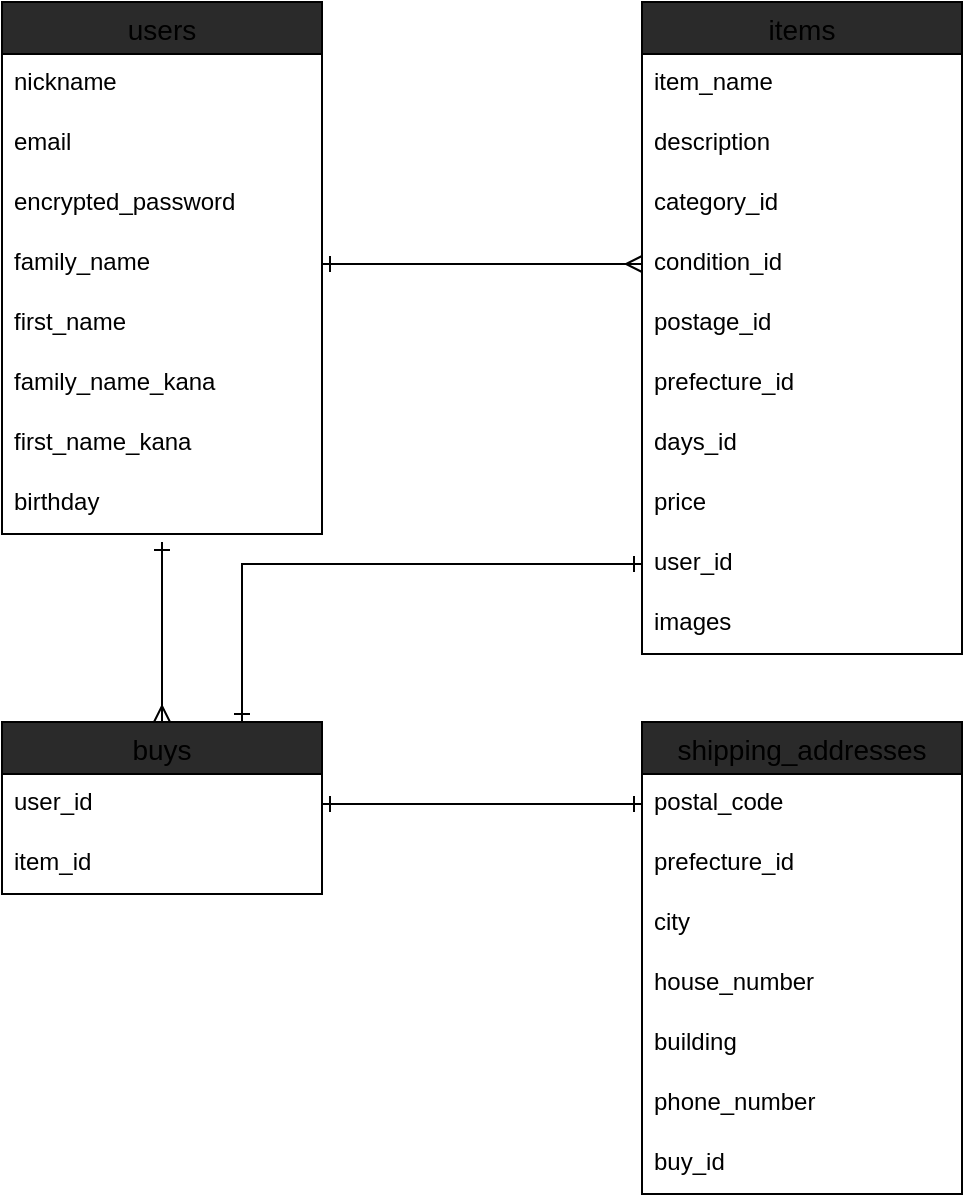 <mxfile>
    <diagram id="lV2namr1EVavlmmhB8vX" name="ページ1">
        <mxGraphModel dx="234" dy="674" grid="1" gridSize="10" guides="1" tooltips="1" connect="1" arrows="1" fold="1" page="1" pageScale="1" pageWidth="827" pageHeight="1169" math="0" shadow="0">
            <root>
                <mxCell id="0"/>
                <mxCell id="1" parent="0"/>
                <mxCell id="157" value="users" style="swimlane;fontStyle=0;childLayout=stackLayout;horizontal=1;startSize=26;horizontalStack=0;resizeParent=1;resizeParentMax=0;resizeLast=0;collapsible=1;marginBottom=0;align=center;fontSize=14;fillColor=#2a2a2a;" parent="1" vertex="1">
                    <mxGeometry x="120" y="160" width="160" height="266" as="geometry"/>
                </mxCell>
                <mxCell id="158" value="nickname" style="text;strokeColor=none;fillColor=none;spacingLeft=4;spacingRight=4;overflow=hidden;rotatable=0;points=[[0,0.5],[1,0.5]];portConstraint=eastwest;fontSize=12;" parent="157" vertex="1">
                    <mxGeometry y="26" width="160" height="30" as="geometry"/>
                </mxCell>
                <mxCell id="159" value="email" style="text;strokeColor=none;fillColor=none;spacingLeft=4;spacingRight=4;overflow=hidden;rotatable=0;points=[[0,0.5],[1,0.5]];portConstraint=eastwest;fontSize=12;" parent="157" vertex="1">
                    <mxGeometry y="56" width="160" height="30" as="geometry"/>
                </mxCell>
                <mxCell id="161" value="encrypted_password" style="text;strokeColor=none;fillColor=none;spacingLeft=4;spacingRight=4;overflow=hidden;rotatable=0;points=[[0,0.5],[1,0.5]];portConstraint=eastwest;fontSize=12;" parent="157" vertex="1">
                    <mxGeometry y="86" width="160" height="30" as="geometry"/>
                </mxCell>
                <mxCell id="163" value="family_name" style="text;strokeColor=none;fillColor=none;spacingLeft=4;spacingRight=4;overflow=hidden;rotatable=0;points=[[0,0.5],[1,0.5]];portConstraint=eastwest;fontSize=12;" parent="157" vertex="1">
                    <mxGeometry y="116" width="160" height="30" as="geometry"/>
                </mxCell>
                <mxCell id="164" value="first_name" style="text;strokeColor=none;fillColor=none;spacingLeft=4;spacingRight=4;overflow=hidden;rotatable=0;points=[[0,0.5],[1,0.5]];portConstraint=eastwest;fontSize=12;" parent="157" vertex="1">
                    <mxGeometry y="146" width="160" height="30" as="geometry"/>
                </mxCell>
                <mxCell id="165" value="family_name_kana" style="text;strokeColor=none;fillColor=none;spacingLeft=4;spacingRight=4;overflow=hidden;rotatable=0;points=[[0,0.5],[1,0.5]];portConstraint=eastwest;fontSize=12;" parent="157" vertex="1">
                    <mxGeometry y="176" width="160" height="30" as="geometry"/>
                </mxCell>
                <mxCell id="162" value="first_name_kana" style="text;strokeColor=none;fillColor=none;spacingLeft=4;spacingRight=4;overflow=hidden;rotatable=0;points=[[0,0.5],[1,0.5]];portConstraint=eastwest;fontSize=12;" parent="157" vertex="1">
                    <mxGeometry y="206" width="160" height="30" as="geometry"/>
                </mxCell>
                <mxCell id="160" value="birthday" style="text;strokeColor=none;fillColor=none;spacingLeft=4;spacingRight=4;overflow=hidden;rotatable=0;points=[[0,0.5],[1,0.5]];portConstraint=eastwest;fontSize=12;" parent="157" vertex="1">
                    <mxGeometry y="236" width="160" height="30" as="geometry"/>
                </mxCell>
                <mxCell id="166" value="items" style="swimlane;fontStyle=0;childLayout=stackLayout;horizontal=1;startSize=26;horizontalStack=0;resizeParent=1;resizeParentMax=0;resizeLast=0;collapsible=1;marginBottom=0;align=center;fontSize=14;fillColor=#2a2a2a;" parent="1" vertex="1">
                    <mxGeometry x="440" y="160" width="160" height="326" as="geometry"/>
                </mxCell>
                <mxCell id="167" value="item_name" style="text;strokeColor=none;fillColor=none;spacingLeft=4;spacingRight=4;overflow=hidden;rotatable=0;points=[[0,0.5],[1,0.5]];portConstraint=eastwest;fontSize=12;" parent="166" vertex="1">
                    <mxGeometry y="26" width="160" height="30" as="geometry"/>
                </mxCell>
                <mxCell id="168" value="description" style="text;strokeColor=none;fillColor=none;spacingLeft=4;spacingRight=4;overflow=hidden;rotatable=0;points=[[0,0.5],[1,0.5]];portConstraint=eastwest;fontSize=12;" parent="166" vertex="1">
                    <mxGeometry y="56" width="160" height="30" as="geometry"/>
                </mxCell>
                <mxCell id="175" value="category_id" style="text;strokeColor=none;fillColor=none;spacingLeft=4;spacingRight=4;overflow=hidden;rotatable=0;points=[[0,0.5],[1,0.5]];portConstraint=eastwest;fontSize=12;" parent="166" vertex="1">
                    <mxGeometry y="86" width="160" height="30" as="geometry"/>
                </mxCell>
                <mxCell id="174" value="condition_id" style="text;strokeColor=none;fillColor=none;spacingLeft=4;spacingRight=4;overflow=hidden;rotatable=0;points=[[0,0.5],[1,0.5]];portConstraint=eastwest;fontSize=12;" parent="166" vertex="1">
                    <mxGeometry y="116" width="160" height="30" as="geometry"/>
                </mxCell>
                <mxCell id="173" value="postage_id" style="text;strokeColor=none;fillColor=none;spacingLeft=4;spacingRight=4;overflow=hidden;rotatable=0;points=[[0,0.5],[1,0.5]];portConstraint=eastwest;fontSize=12;" parent="166" vertex="1">
                    <mxGeometry y="146" width="160" height="30" as="geometry"/>
                </mxCell>
                <mxCell id="172" value="prefecture_id" style="text;strokeColor=none;fillColor=none;spacingLeft=4;spacingRight=4;overflow=hidden;rotatable=0;points=[[0,0.5],[1,0.5]];portConstraint=eastwest;fontSize=12;" parent="166" vertex="1">
                    <mxGeometry y="176" width="160" height="30" as="geometry"/>
                </mxCell>
                <mxCell id="171" value="days_id" style="text;strokeColor=none;fillColor=none;spacingLeft=4;spacingRight=4;overflow=hidden;rotatable=0;points=[[0,0.5],[1,0.5]];portConstraint=eastwest;fontSize=12;" parent="166" vertex="1">
                    <mxGeometry y="206" width="160" height="30" as="geometry"/>
                </mxCell>
                <mxCell id="170" value="price" style="text;strokeColor=none;fillColor=none;spacingLeft=4;spacingRight=4;overflow=hidden;rotatable=0;points=[[0,0.5],[1,0.5]];portConstraint=eastwest;fontSize=12;" parent="166" vertex="1">
                    <mxGeometry y="236" width="160" height="30" as="geometry"/>
                </mxCell>
                <mxCell id="177" value="user_id" style="text;strokeColor=none;fillColor=none;spacingLeft=4;spacingRight=4;overflow=hidden;rotatable=0;points=[[0,0.5],[1,0.5]];portConstraint=eastwest;fontSize=12;" parent="166" vertex="1">
                    <mxGeometry y="266" width="160" height="30" as="geometry"/>
                </mxCell>
                <mxCell id="176" value="images" style="text;strokeColor=none;fillColor=none;spacingLeft=4;spacingRight=4;overflow=hidden;rotatable=0;points=[[0,0.5],[1,0.5]];portConstraint=eastwest;fontSize=12;" parent="166" vertex="1">
                    <mxGeometry y="296" width="160" height="30" as="geometry"/>
                </mxCell>
                <mxCell id="200" style="edgeStyle=orthogonalEdgeStyle;rounded=0;orthogonalLoop=1;jettySize=auto;html=1;exitX=0.5;exitY=0;exitDx=0;exitDy=0;startArrow=ERmany;startFill=0;endArrow=ERone;endFill=0;" parent="1" source="178" edge="1">
                    <mxGeometry relative="1" as="geometry">
                        <mxPoint x="200" y="430" as="targetPoint"/>
                    </mxGeometry>
                </mxCell>
                <mxCell id="178" value="buys" style="swimlane;fontStyle=0;childLayout=stackLayout;horizontal=1;startSize=26;horizontalStack=0;resizeParent=1;resizeParentMax=0;resizeLast=0;collapsible=1;marginBottom=0;align=center;fontSize=14;fillColor=#2a2a2a;" parent="1" vertex="1">
                    <mxGeometry x="120" y="520" width="160" height="86" as="geometry"/>
                </mxCell>
                <mxCell id="179" value="user_id" style="text;strokeColor=none;fillColor=none;spacingLeft=4;spacingRight=4;overflow=hidden;rotatable=0;points=[[0,0.5],[1,0.5]];portConstraint=eastwest;fontSize=12;" parent="178" vertex="1">
                    <mxGeometry y="26" width="160" height="30" as="geometry"/>
                </mxCell>
                <mxCell id="180" value="item_id" style="text;strokeColor=none;fillColor=none;spacingLeft=4;spacingRight=4;overflow=hidden;rotatable=0;points=[[0,0.5],[1,0.5]];portConstraint=eastwest;fontSize=12;" parent="178" vertex="1">
                    <mxGeometry y="56" width="160" height="30" as="geometry"/>
                </mxCell>
                <mxCell id="183" value="shipping_addresses" style="swimlane;fontStyle=0;childLayout=stackLayout;horizontal=1;startSize=26;horizontalStack=0;resizeParent=1;resizeParentMax=0;resizeLast=0;collapsible=1;marginBottom=0;align=center;fontSize=14;fillColor=#2a2a2a;" parent="1" vertex="1">
                    <mxGeometry x="440" y="520" width="160" height="236" as="geometry"/>
                </mxCell>
                <mxCell id="184" value="postal_code" style="text;strokeColor=none;fillColor=none;spacingLeft=4;spacingRight=4;overflow=hidden;rotatable=0;points=[[0,0.5],[1,0.5]];portConstraint=eastwest;fontSize=12;" parent="183" vertex="1">
                    <mxGeometry y="26" width="160" height="30" as="geometry"/>
                </mxCell>
                <mxCell id="185" value="prefecture_id" style="text;strokeColor=none;fillColor=none;spacingLeft=4;spacingRight=4;overflow=hidden;rotatable=0;points=[[0,0.5],[1,0.5]];portConstraint=eastwest;fontSize=12;" parent="183" vertex="1">
                    <mxGeometry y="56" width="160" height="30" as="geometry"/>
                </mxCell>
                <mxCell id="188" value="city" style="text;strokeColor=none;fillColor=none;spacingLeft=4;spacingRight=4;overflow=hidden;rotatable=0;points=[[0,0.5],[1,0.5]];portConstraint=eastwest;fontSize=12;" parent="183" vertex="1">
                    <mxGeometry y="86" width="160" height="30" as="geometry"/>
                </mxCell>
                <mxCell id="187" value="house_number" style="text;strokeColor=none;fillColor=none;spacingLeft=4;spacingRight=4;overflow=hidden;rotatable=0;points=[[0,0.5],[1,0.5]];portConstraint=eastwest;fontSize=12;" parent="183" vertex="1">
                    <mxGeometry y="116" width="160" height="30" as="geometry"/>
                </mxCell>
                <mxCell id="189" value="building" style="text;strokeColor=none;fillColor=none;spacingLeft=4;spacingRight=4;overflow=hidden;rotatable=0;points=[[0,0.5],[1,0.5]];portConstraint=eastwest;fontSize=12;" parent="183" vertex="1">
                    <mxGeometry y="146" width="160" height="30" as="geometry"/>
                </mxCell>
                <mxCell id="190" value="phone_number" style="text;strokeColor=none;fillColor=none;spacingLeft=4;spacingRight=4;overflow=hidden;rotatable=0;points=[[0,0.5],[1,0.5]];portConstraint=eastwest;fontSize=12;" parent="183" vertex="1">
                    <mxGeometry y="176" width="160" height="30" as="geometry"/>
                </mxCell>
                <mxCell id="186" value="buy_id" style="text;strokeColor=none;fillColor=none;spacingLeft=4;spacingRight=4;overflow=hidden;rotatable=0;points=[[0,0.5],[1,0.5]];portConstraint=eastwest;fontSize=12;" parent="183" vertex="1">
                    <mxGeometry y="206" width="160" height="30" as="geometry"/>
                </mxCell>
                <mxCell id="198" style="edgeStyle=orthogonalEdgeStyle;rounded=0;orthogonalLoop=1;jettySize=auto;html=1;exitX=1;exitY=0.5;exitDx=0;exitDy=0;entryX=0;entryY=0.5;entryDx=0;entryDy=0;startArrow=ERone;startFill=0;endArrow=ERmany;endFill=0;" parent="1" source="163" target="174" edge="1">
                    <mxGeometry relative="1" as="geometry"/>
                </mxCell>
                <mxCell id="199" style="edgeStyle=orthogonalEdgeStyle;rounded=0;orthogonalLoop=1;jettySize=auto;html=1;exitX=1;exitY=0.5;exitDx=0;exitDy=0;entryX=0;entryY=0.5;entryDx=0;entryDy=0;startArrow=ERone;startFill=0;endArrow=ERone;endFill=0;" parent="1" source="179" target="184" edge="1">
                    <mxGeometry relative="1" as="geometry"/>
                </mxCell>
                <mxCell id="201" style="edgeStyle=orthogonalEdgeStyle;rounded=0;orthogonalLoop=1;jettySize=auto;html=1;exitX=0;exitY=0.5;exitDx=0;exitDy=0;entryX=0.75;entryY=0;entryDx=0;entryDy=0;startArrow=ERone;startFill=0;endArrow=ERone;endFill=0;" parent="1" source="177" target="178" edge="1">
                    <mxGeometry relative="1" as="geometry"/>
                </mxCell>
            </root>
        </mxGraphModel>
    </diagram>
</mxfile>